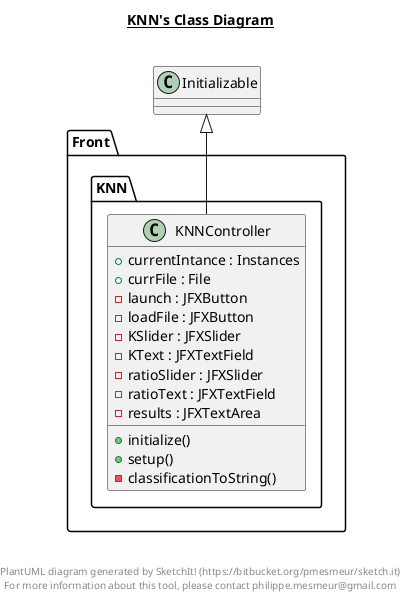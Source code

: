 @startuml

title __KNN's Class Diagram__\n

  package Front {
    package Front.KNN {
      class KNNController {
          + currentIntance : Instances
          + currFile : File
          - launch : JFXButton
          - loadFile : JFXButton
          - KSlider : JFXSlider
          - KText : JFXTextField
          - ratioSlider : JFXSlider
          - ratioText : JFXTextField
          - results : JFXTextArea
          + initialize()
          + setup()
          - classificationToString()
      }
    }
  }
  

  KNNController -up-|> Initializable


right footer


PlantUML diagram generated by SketchIt! (https://bitbucket.org/pmesmeur/sketch.it)
For more information about this tool, please contact philippe.mesmeur@gmail.com
endfooter

@enduml

